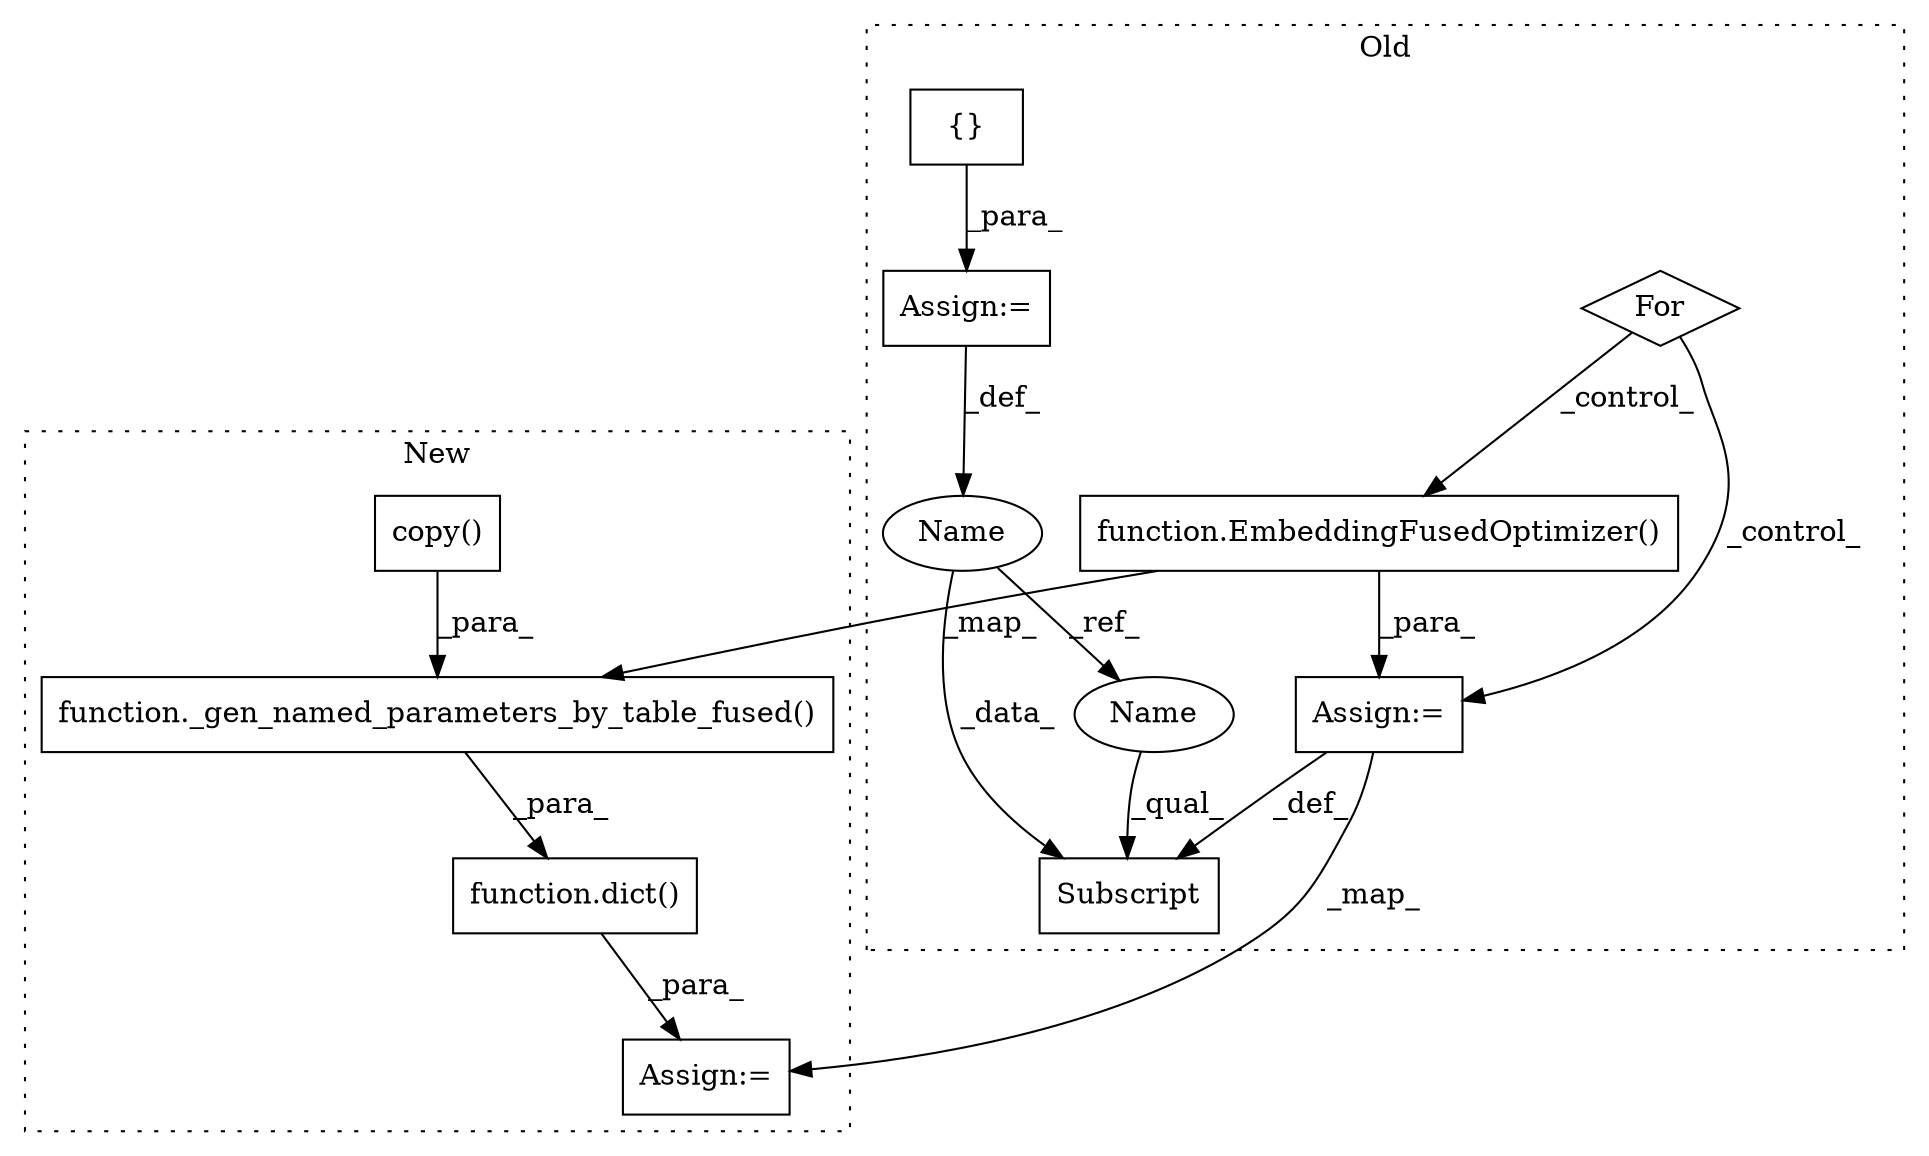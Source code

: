 digraph G {
subgraph cluster0 {
1 [label="For" a="107" s="33136,33172" l="4,14" shape="diamond"];
4 [label="Assign:=" a="68" s="33219" l="3" shape="box"];
5 [label="Subscript" a="63" s="33186,0" l="33,0" shape="box"];
6 [label="Name" a="87" s="33065" l="21" shape="ellipse"];
7 [label="{}" a="95" s="33125,33126" l="2,1" shape="box"];
8 [label="function.EmbeddingFusedOptimizer()" a="75" s="33222,33303" l="41,14" shape="box"];
10 [label="Assign:=" a="68" s="33086" l="39" shape="box"];
12 [label="Name" a="87" s="33186" l="21" shape="ellipse"];
label = "Old";
style="dotted";
}
subgraph cluster1 {
2 [label="copy()" a="75" s="32829" l="31" shape="box"];
3 [label="Assign:=" a="68" s="32681" l="42" shape="box"];
9 [label="function._gen_named_parameters_by_table_fused()" a="75" s="32741,32890" l="54,15" shape="box"];
11 [label="function.dict()" a="75" s="32723,32905" l="18,10" shape="box"];
label = "New";
style="dotted";
}
1 -> 4 [label="_control_"];
1 -> 8 [label="_control_"];
2 -> 9 [label="_para_"];
4 -> 5 [label="_def_"];
4 -> 3 [label="_map_"];
6 -> 5 [label="_data_"];
6 -> 12 [label="_ref_"];
7 -> 10 [label="_para_"];
8 -> 4 [label="_para_"];
8 -> 9 [label="_map_"];
9 -> 11 [label="_para_"];
10 -> 6 [label="_def_"];
11 -> 3 [label="_para_"];
12 -> 5 [label="_qual_"];
}